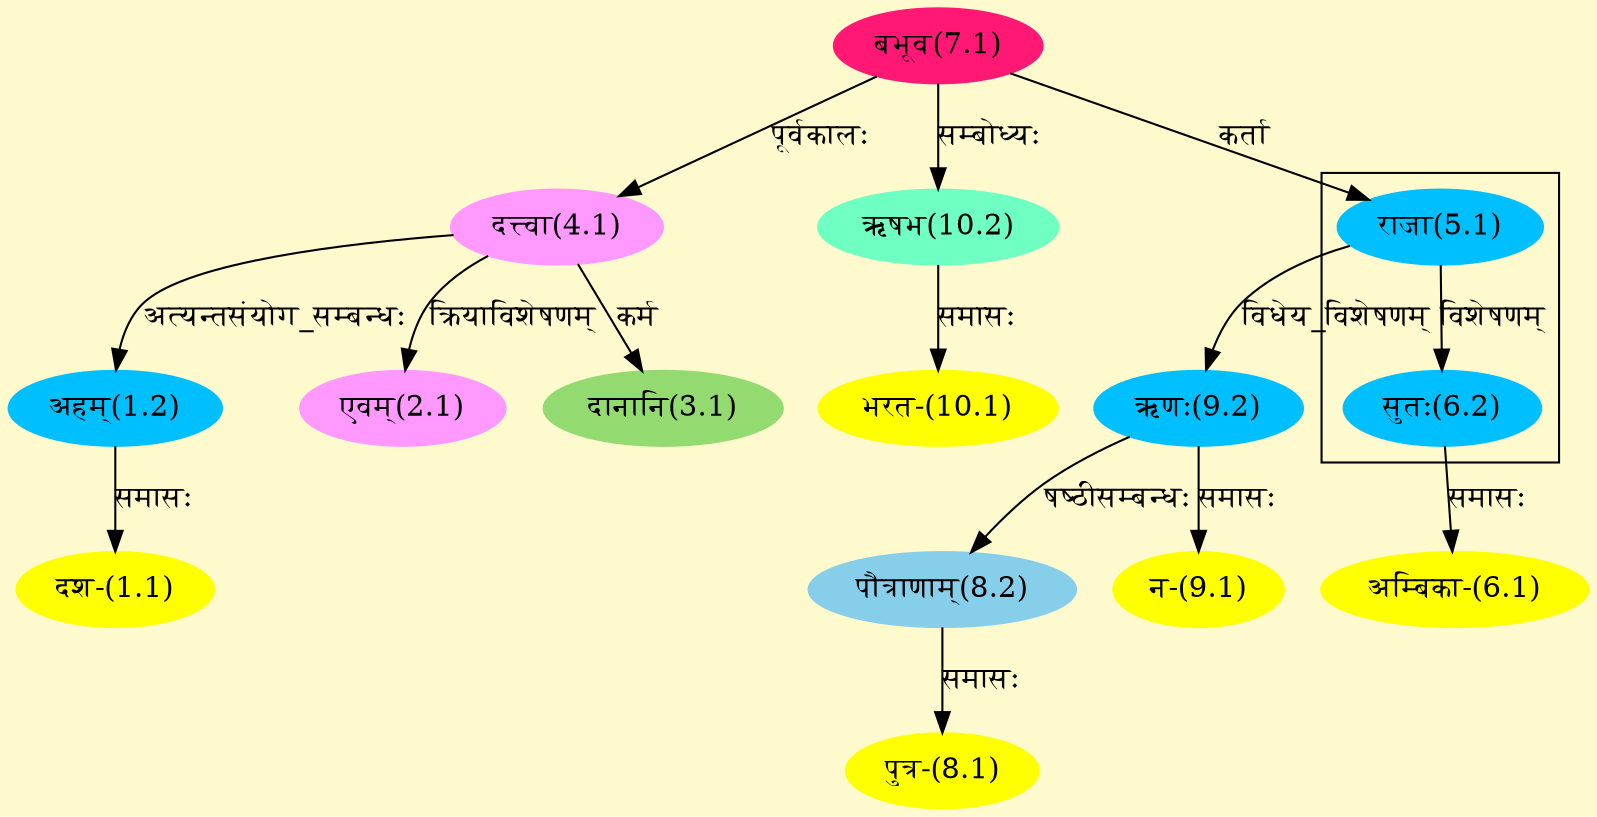 digraph G{
rankdir=BT;
 compound=true;
 bgcolor="lemonchiffon1";

subgraph cluster_1{
Node6_2 [style=filled, color="#00BFFF" label = "सुतः(6.2)"]
Node5_1 [style=filled, color="#00BFFF" label = "राजा(5.1)"]

}
Node1_1 [style=filled, color="#FFFF00" label = "दश-(1.1)"]
Node1_2 [style=filled, color="#00BFFF" label = "अहम्(1.2)"]
Node4_1 [style=filled, color="#FF99FF" label = "दत्त्वा(4.1)"]
Node2_1 [style=filled, color="#FF99FF" label = "एवम्(2.1)"]
Node3_1 [style=filled, color="#93DB70" label = "दानानि(3.1)"]
Node7_1 [style=filled, color="#FF1975" label = "बभूव(7.1)"]
Node5_1 [style=filled, color="#00BFFF" label = "राजा(5.1)"]
Node6_1 [style=filled, color="#FFFF00" label = "अम्बिका-(6.1)"]
Node6_2 [style=filled, color="#00BFFF" label = "सुतः(6.2)"]
Node [style=filled, color="" label = "()"]
Node8_1 [style=filled, color="#FFFF00" label = "पुत्र-(8.1)"]
Node8_2 [style=filled, color="#87CEEB" label = "पौत्राणाम्(8.2)"]
Node9_2 [style=filled, color="#00BFFF" label = "ऋणः(9.2)"]
Node9_1 [style=filled, color="#FFFF00" label = "न-(9.1)"]
Node10_1 [style=filled, color="#FFFF00" label = "भरत-(10.1)"]
Node10_2 [style=filled, color="#6FFFC3" label = "ऋषभ(10.2)"]
/* Start of Relations section */

Node1_1 -> Node1_2 [  label="समासः"  dir="back" ]
Node1_2 -> Node4_1 [  label="अत्यन्तसंयोग_सम्बन्धः"  dir="back" ]
Node2_1 -> Node4_1 [  label="क्रियाविशेषणम्"  dir="back" ]
Node3_1 -> Node4_1 [  label="कर्म"  dir="back" ]
Node4_1 -> Node7_1 [  label="पूर्वकालः"  dir="back" ]
Node5_1 -> Node7_1 [  label="कर्ता"  dir="back" ]
Node6_1 -> Node6_2 [  label="समासः"  dir="back" ]
Node6_2 -> Node5_1 [  label="विशेषणम्"  dir="back" ]
Node8_1 -> Node8_2 [  label="समासः"  dir="back" ]
Node8_2 -> Node9_2 [  label="षष्ठीसम्बन्धः"  dir="back" ]
Node9_1 -> Node9_2 [  label="समासः"  dir="back" ]
Node9_2 -> Node5_1 [  label="विधेय_विशेषणम्"  dir="back" ]
Node10_1 -> Node10_2 [  label="समासः"  dir="back" ]
Node10_2 -> Node7_1 [  label="सम्बोध्यः"  dir="back" ]
}
